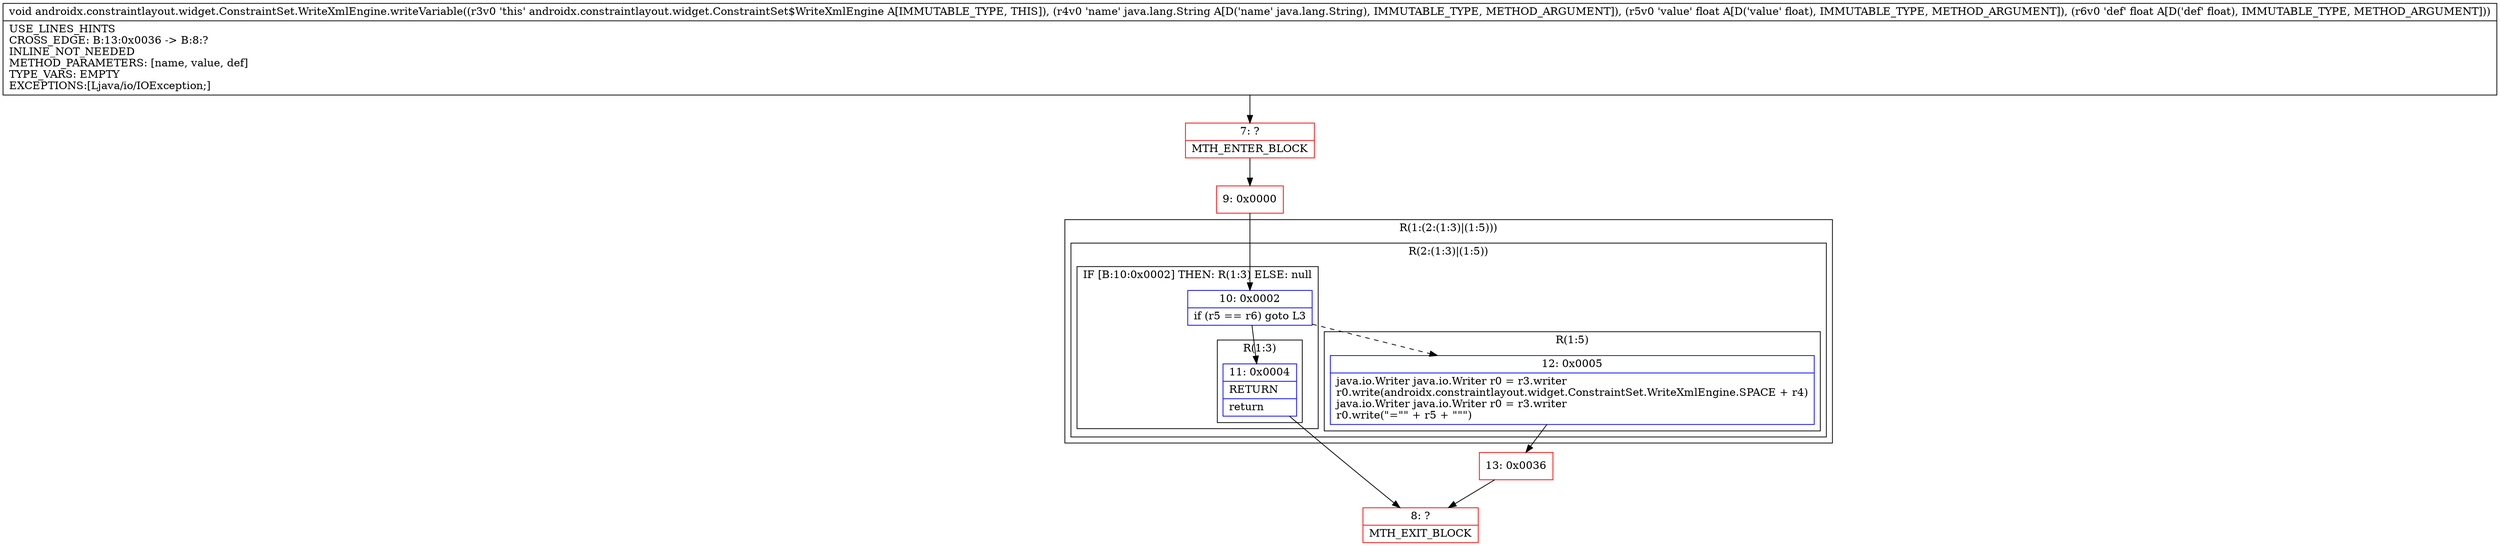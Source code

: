 digraph "CFG forandroidx.constraintlayout.widget.ConstraintSet.WriteXmlEngine.writeVariable(Ljava\/lang\/String;FF)V" {
subgraph cluster_Region_2022705927 {
label = "R(1:(2:(1:3)|(1:5)))";
node [shape=record,color=blue];
subgraph cluster_Region_1746157376 {
label = "R(2:(1:3)|(1:5))";
node [shape=record,color=blue];
subgraph cluster_IfRegion_1464602841 {
label = "IF [B:10:0x0002] THEN: R(1:3) ELSE: null";
node [shape=record,color=blue];
Node_10 [shape=record,label="{10\:\ 0x0002|if (r5 == r6) goto L3\l}"];
subgraph cluster_Region_1842173573 {
label = "R(1:3)";
node [shape=record,color=blue];
Node_11 [shape=record,label="{11\:\ 0x0004|RETURN\l|return\l}"];
}
}
subgraph cluster_Region_586372678 {
label = "R(1:5)";
node [shape=record,color=blue];
Node_12 [shape=record,label="{12\:\ 0x0005|java.io.Writer java.io.Writer r0 = r3.writer\lr0.write(androidx.constraintlayout.widget.ConstraintSet.WriteXmlEngine.SPACE + r4)\ljava.io.Writer java.io.Writer r0 = r3.writer\lr0.write(\"=\"\" + r5 + \"\"\")\l}"];
}
}
}
Node_7 [shape=record,color=red,label="{7\:\ ?|MTH_ENTER_BLOCK\l}"];
Node_9 [shape=record,color=red,label="{9\:\ 0x0000}"];
Node_8 [shape=record,color=red,label="{8\:\ ?|MTH_EXIT_BLOCK\l}"];
Node_13 [shape=record,color=red,label="{13\:\ 0x0036}"];
MethodNode[shape=record,label="{void androidx.constraintlayout.widget.ConstraintSet.WriteXmlEngine.writeVariable((r3v0 'this' androidx.constraintlayout.widget.ConstraintSet$WriteXmlEngine A[IMMUTABLE_TYPE, THIS]), (r4v0 'name' java.lang.String A[D('name' java.lang.String), IMMUTABLE_TYPE, METHOD_ARGUMENT]), (r5v0 'value' float A[D('value' float), IMMUTABLE_TYPE, METHOD_ARGUMENT]), (r6v0 'def' float A[D('def' float), IMMUTABLE_TYPE, METHOD_ARGUMENT]))  | USE_LINES_HINTS\lCROSS_EDGE: B:13:0x0036 \-\> B:8:?\lINLINE_NOT_NEEDED\lMETHOD_PARAMETERS: [name, value, def]\lTYPE_VARS: EMPTY\lEXCEPTIONS:[Ljava\/io\/IOException;]\l}"];
MethodNode -> Node_7;Node_10 -> Node_11;
Node_10 -> Node_12[style=dashed];
Node_11 -> Node_8;
Node_12 -> Node_13;
Node_7 -> Node_9;
Node_9 -> Node_10;
Node_13 -> Node_8;
}

